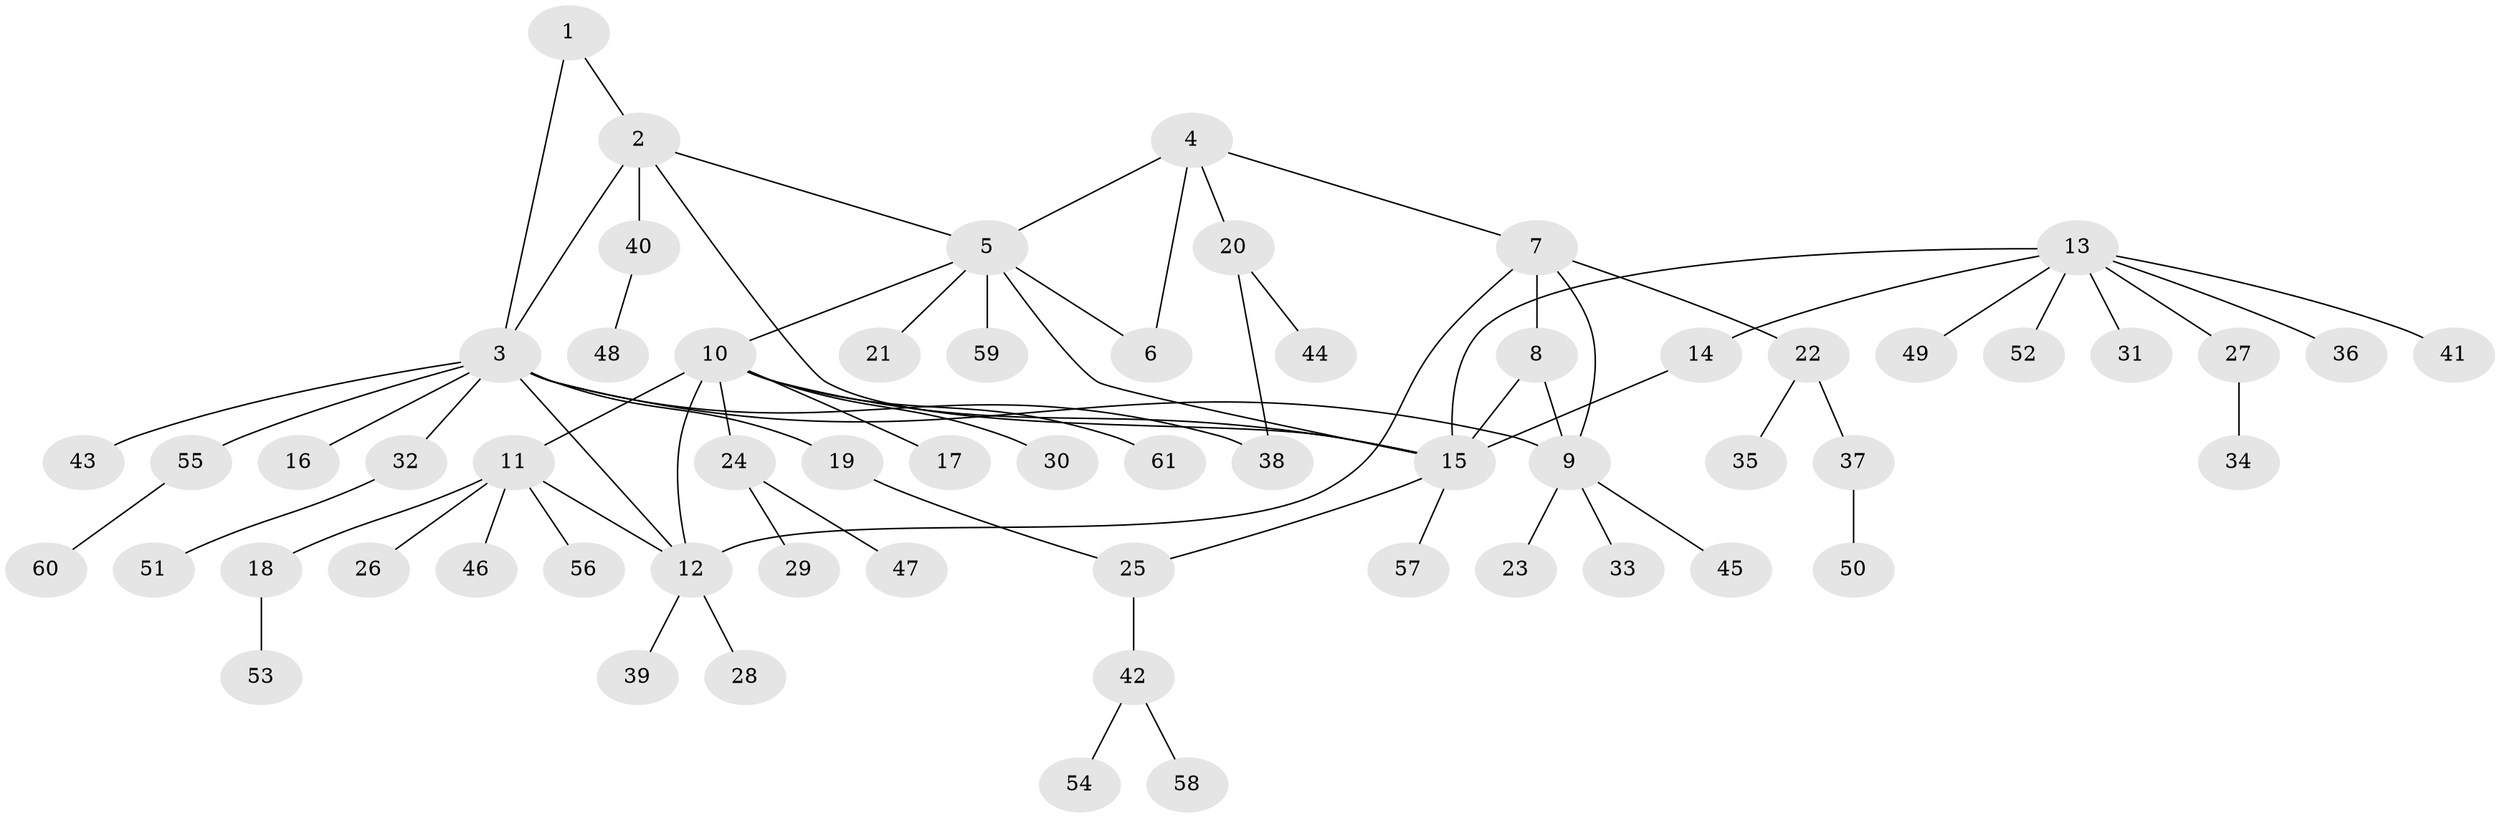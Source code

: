 // coarse degree distribution, {4: 0.023809523809523808, 8: 0.047619047619047616, 1: 0.6190476190476191, 5: 0.09523809523809523, 9: 0.023809523809523808, 7: 0.047619047619047616, 2: 0.07142857142857142, 3: 0.07142857142857142}
// Generated by graph-tools (version 1.1) at 2025/24/03/03/25 07:24:14]
// undirected, 61 vertices, 73 edges
graph export_dot {
graph [start="1"]
  node [color=gray90,style=filled];
  1;
  2;
  3;
  4;
  5;
  6;
  7;
  8;
  9;
  10;
  11;
  12;
  13;
  14;
  15;
  16;
  17;
  18;
  19;
  20;
  21;
  22;
  23;
  24;
  25;
  26;
  27;
  28;
  29;
  30;
  31;
  32;
  33;
  34;
  35;
  36;
  37;
  38;
  39;
  40;
  41;
  42;
  43;
  44;
  45;
  46;
  47;
  48;
  49;
  50;
  51;
  52;
  53;
  54;
  55;
  56;
  57;
  58;
  59;
  60;
  61;
  1 -- 2;
  1 -- 3;
  2 -- 3;
  2 -- 5;
  2 -- 15;
  2 -- 40;
  3 -- 9;
  3 -- 12;
  3 -- 16;
  3 -- 19;
  3 -- 32;
  3 -- 38;
  3 -- 43;
  3 -- 55;
  4 -- 5;
  4 -- 6;
  4 -- 7;
  4 -- 20;
  5 -- 6;
  5 -- 10;
  5 -- 15;
  5 -- 21;
  5 -- 59;
  7 -- 8;
  7 -- 9;
  7 -- 12;
  7 -- 22;
  8 -- 9;
  8 -- 15;
  9 -- 23;
  9 -- 33;
  9 -- 45;
  10 -- 11;
  10 -- 12;
  10 -- 15;
  10 -- 17;
  10 -- 24;
  10 -- 30;
  10 -- 61;
  11 -- 12;
  11 -- 18;
  11 -- 26;
  11 -- 46;
  11 -- 56;
  12 -- 28;
  12 -- 39;
  13 -- 14;
  13 -- 15;
  13 -- 27;
  13 -- 31;
  13 -- 36;
  13 -- 41;
  13 -- 49;
  13 -- 52;
  14 -- 15;
  15 -- 25;
  15 -- 57;
  18 -- 53;
  19 -- 25;
  20 -- 38;
  20 -- 44;
  22 -- 35;
  22 -- 37;
  24 -- 29;
  24 -- 47;
  25 -- 42;
  27 -- 34;
  32 -- 51;
  37 -- 50;
  40 -- 48;
  42 -- 54;
  42 -- 58;
  55 -- 60;
}
